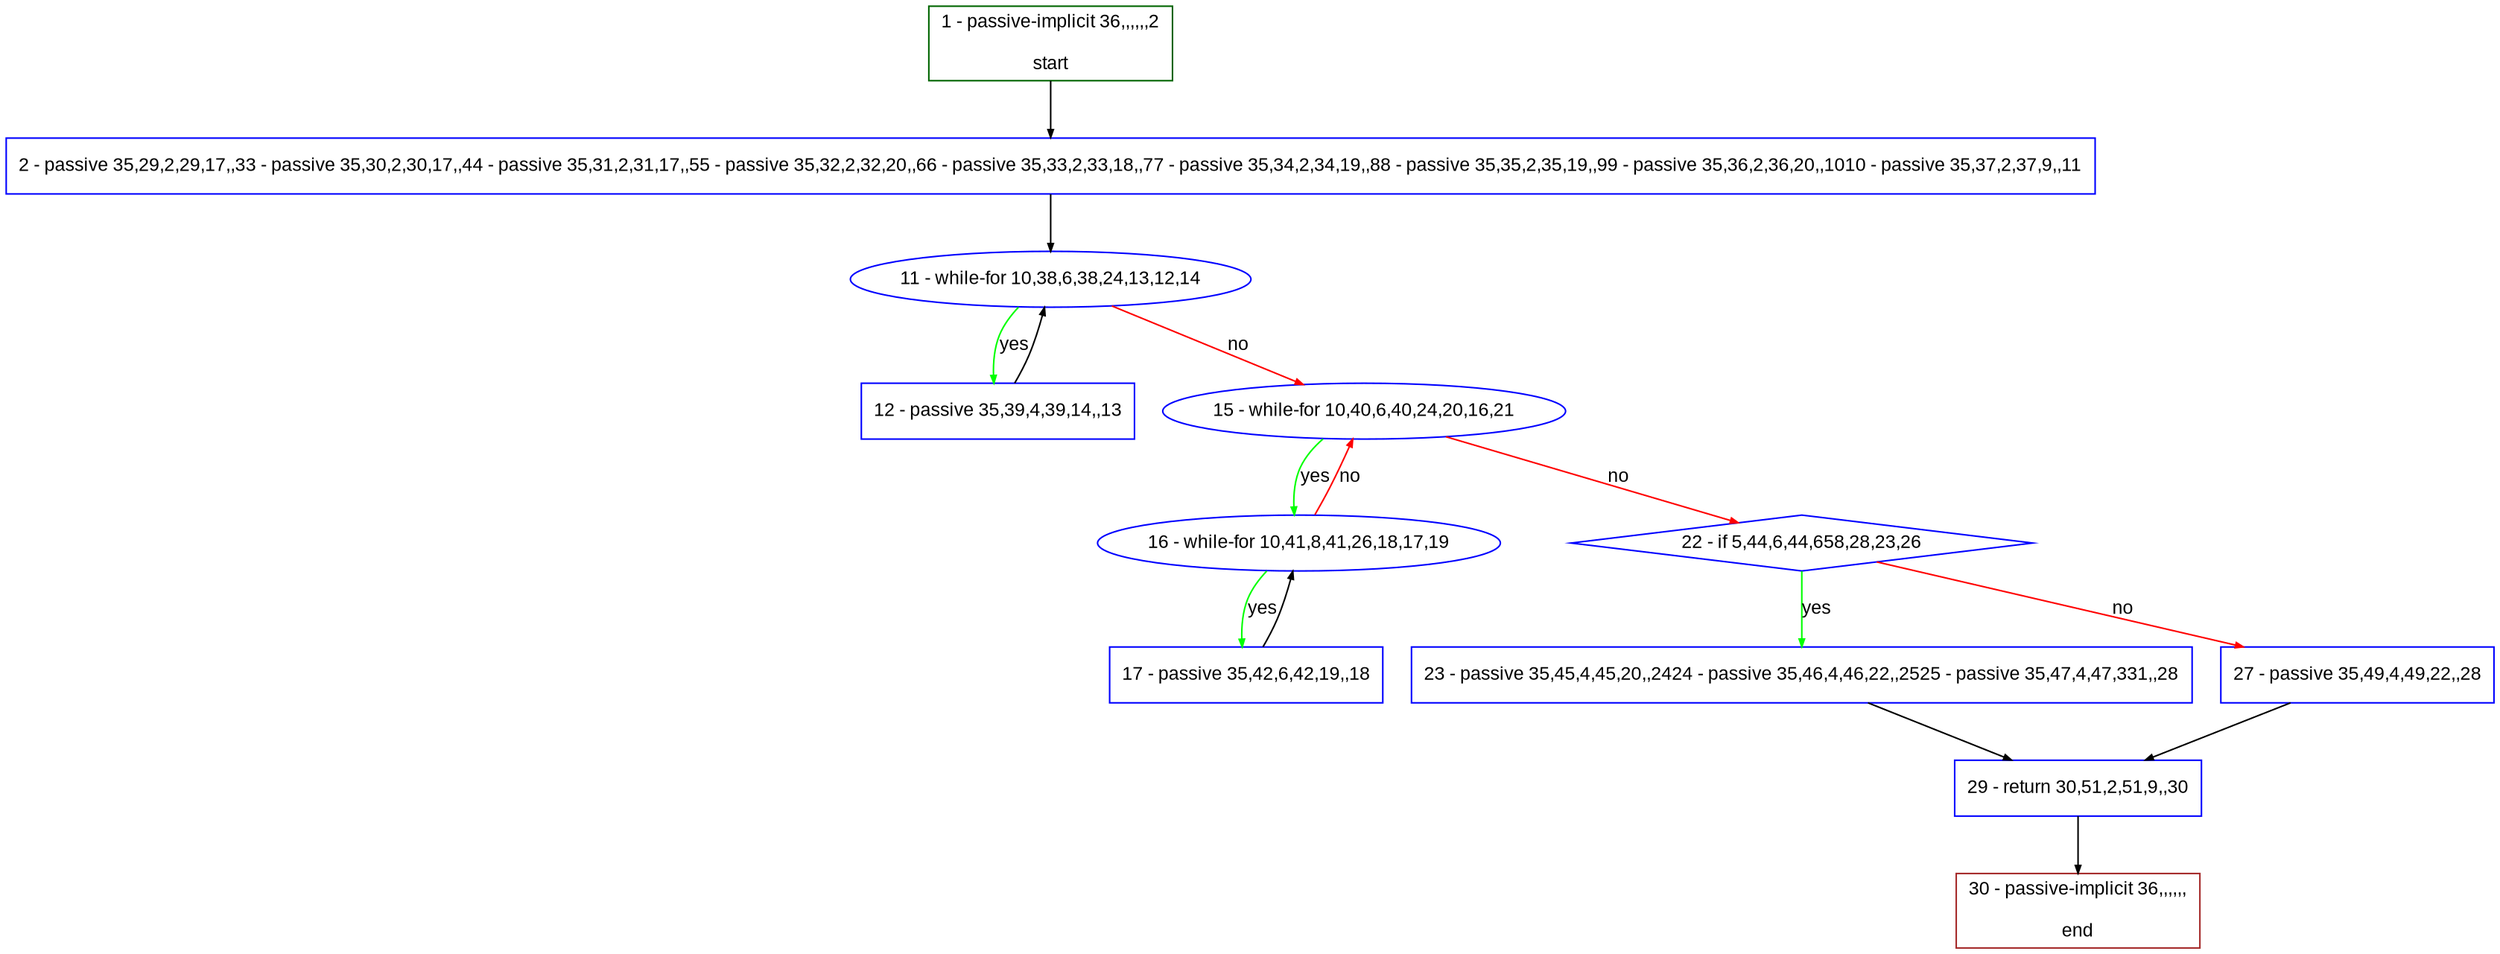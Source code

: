digraph "" {
  graph [pack="true", label="", fontsize="12", packmode="clust", fontname="Arial", fillcolor="#FFFFCC", bgcolor="white", style="rounded,filled", compound="true"];
  node [node_initialized="no", label="", color="grey", fontsize="12", fillcolor="white", fontname="Arial", style="filled", shape="rectangle", compound="true", fixedsize="false"];
  edge [fontcolor="black", arrowhead="normal", arrowtail="none", arrowsize="0.5", ltail="", label="", color="black", fontsize="12", lhead="", fontname="Arial", dir="forward", compound="true"];
  __N1 [label="2 - passive 35,29,2,29,17,,33 - passive 35,30,2,30,17,,44 - passive 35,31,2,31,17,,55 - passive 35,32,2,32,20,,66 - passive 35,33,2,33,18,,77 - passive 35,34,2,34,19,,88 - passive 35,35,2,35,19,,99 - passive 35,36,2,36,20,,1010 - passive 35,37,2,37,9,,11", color="#0000ff", fillcolor="#ffffff", style="filled", shape="box"];
  __N2 [label="1 - passive-implicit 36,,,,,,2\n\nstart", color="#006400", fillcolor="#ffffff", style="filled", shape="box"];
  __N3 [label="11 - while-for 10,38,6,38,24,13,12,14", color="#0000ff", fillcolor="#ffffff", style="filled", shape="oval"];
  __N4 [label="12 - passive 35,39,4,39,14,,13", color="#0000ff", fillcolor="#ffffff", style="filled", shape="box"];
  __N5 [label="15 - while-for 10,40,6,40,24,20,16,21", color="#0000ff", fillcolor="#ffffff", style="filled", shape="oval"];
  __N6 [label="16 - while-for 10,41,8,41,26,18,17,19", color="#0000ff", fillcolor="#ffffff", style="filled", shape="oval"];
  __N7 [label="22 - if 5,44,6,44,658,28,23,26", color="#0000ff", fillcolor="#ffffff", style="filled", shape="diamond"];
  __N8 [label="17 - passive 35,42,6,42,19,,18", color="#0000ff", fillcolor="#ffffff", style="filled", shape="box"];
  __N9 [label="23 - passive 35,45,4,45,20,,2424 - passive 35,46,4,46,22,,2525 - passive 35,47,4,47,331,,28", color="#0000ff", fillcolor="#ffffff", style="filled", shape="box"];
  __N10 [label="27 - passive 35,49,4,49,22,,28", color="#0000ff", fillcolor="#ffffff", style="filled", shape="box"];
  __N11 [label="29 - return 30,51,2,51,9,,30", color="#0000ff", fillcolor="#ffffff", style="filled", shape="box"];
  __N12 [label="30 - passive-implicit 36,,,,,,\n\nend", color="#a52a2a", fillcolor="#ffffff", style="filled", shape="box"];
  __N2 -> __N1 [arrowhead="normal", arrowtail="none", color="#000000", label="", dir="forward"];
  __N1 -> __N3 [arrowhead="normal", arrowtail="none", color="#000000", label="", dir="forward"];
  __N3 -> __N4 [arrowhead="normal", arrowtail="none", color="#00ff00", label="yes", dir="forward"];
  __N4 -> __N3 [arrowhead="normal", arrowtail="none", color="#000000", label="", dir="forward"];
  __N3 -> __N5 [arrowhead="normal", arrowtail="none", color="#ff0000", label="no", dir="forward"];
  __N5 -> __N6 [arrowhead="normal", arrowtail="none", color="#00ff00", label="yes", dir="forward"];
  __N6 -> __N5 [arrowhead="normal", arrowtail="none", color="#ff0000", label="no", dir="forward"];
  __N5 -> __N7 [arrowhead="normal", arrowtail="none", color="#ff0000", label="no", dir="forward"];
  __N6 -> __N8 [arrowhead="normal", arrowtail="none", color="#00ff00", label="yes", dir="forward"];
  __N8 -> __N6 [arrowhead="normal", arrowtail="none", color="#000000", label="", dir="forward"];
  __N7 -> __N9 [arrowhead="normal", arrowtail="none", color="#00ff00", label="yes", dir="forward"];
  __N7 -> __N10 [arrowhead="normal", arrowtail="none", color="#ff0000", label="no", dir="forward"];
  __N9 -> __N11 [arrowhead="normal", arrowtail="none", color="#000000", label="", dir="forward"];
  __N10 -> __N11 [arrowhead="normal", arrowtail="none", color="#000000", label="", dir="forward"];
  __N11 -> __N12 [arrowhead="normal", arrowtail="none", color="#000000", label="", dir="forward"];
}
